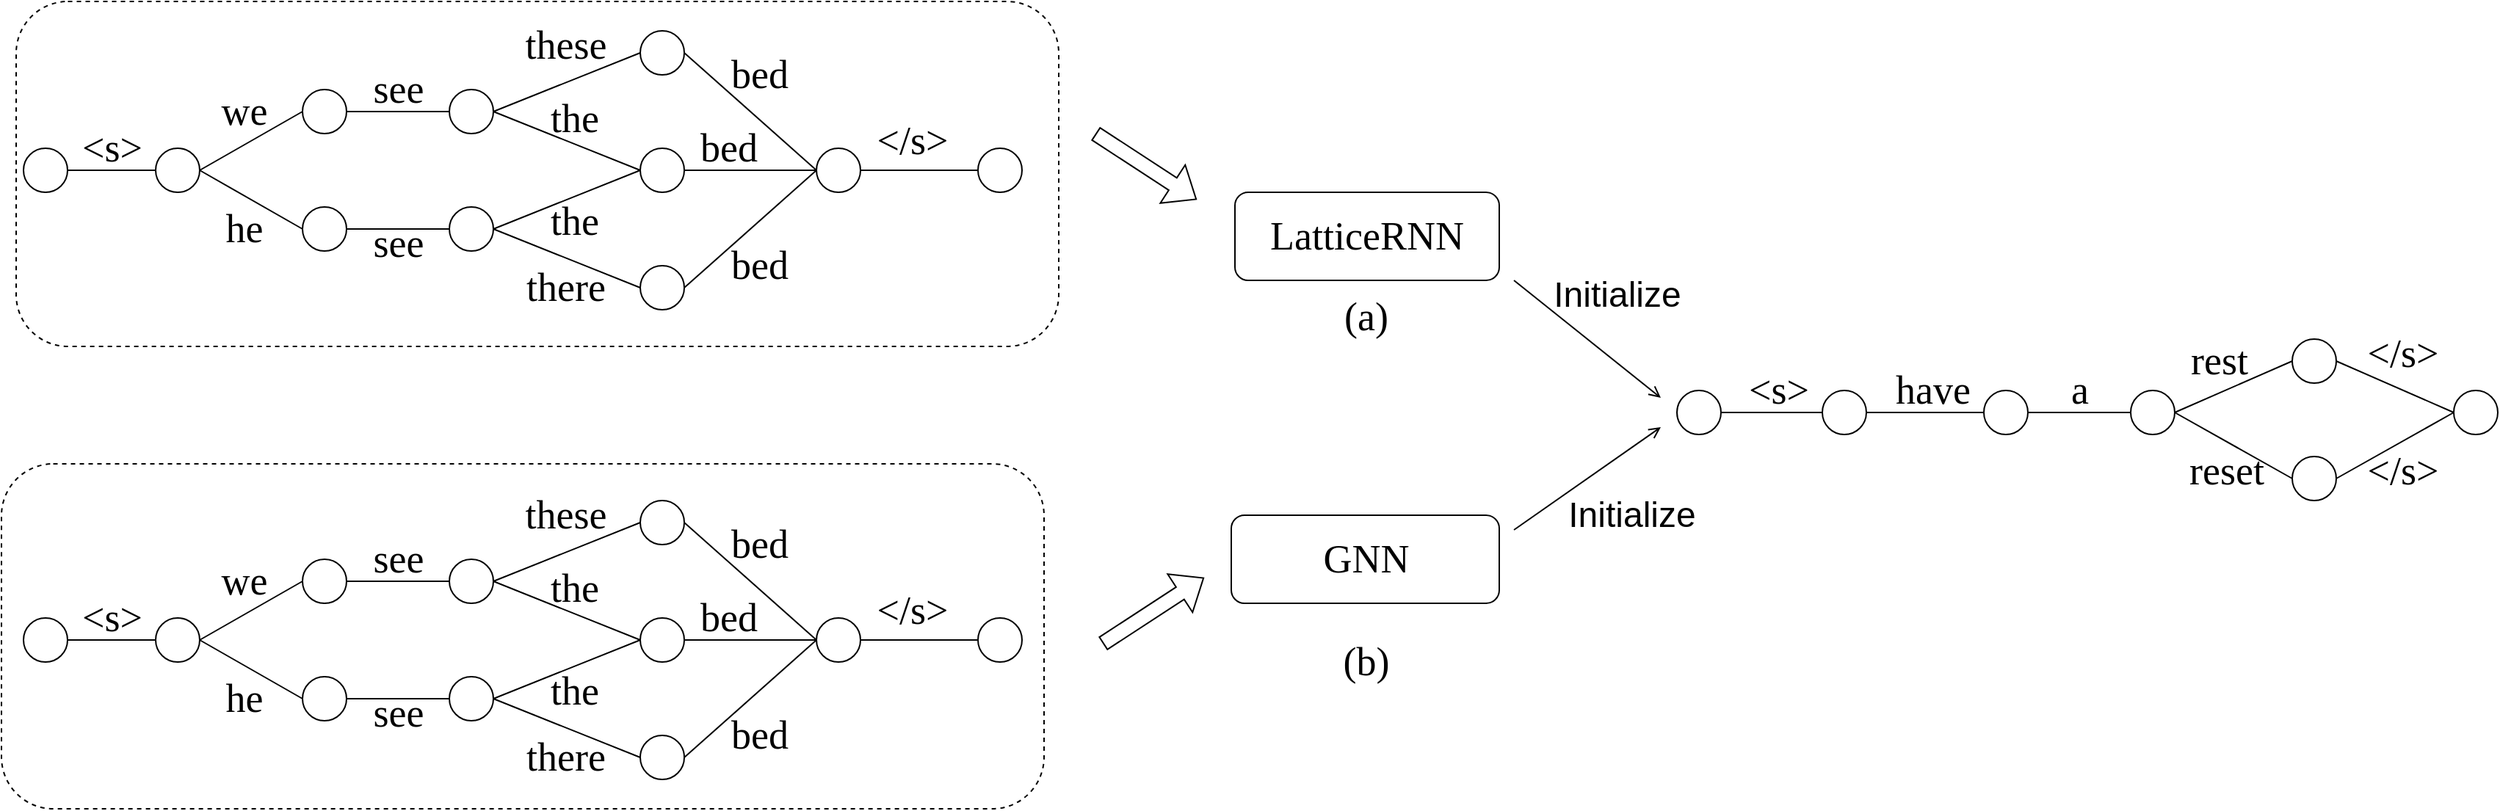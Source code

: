 <mxfile version="17.1.3" type="github">
  <diagram id="GkwxvoKI0v0egCr2lqlU" name="Page-1">
    <mxGraphModel dx="2102" dy="1433" grid="1" gridSize="10" guides="1" tooltips="1" connect="1" arrows="1" fold="1" page="1" pageScale="1" pageWidth="850" pageHeight="1100" math="0" shadow="0">
      <root>
        <mxCell id="0" />
        <mxCell id="1" parent="0" />
        <mxCell id="uQF2bjW9X4T5isOUZy0i-114" style="rounded=0;orthogonalLoop=1;jettySize=auto;html=1;exitX=1;exitY=0.5;exitDx=0;exitDy=0;entryX=0;entryY=0.5;entryDx=0;entryDy=0;endArrow=none;endFill=0;fontColor=#000000;strokeColor=#000000;fillColor=#e51400;" parent="1" source="uQF2bjW9X4T5isOUZy0i-116" target="uQF2bjW9X4T5isOUZy0i-119" edge="1">
          <mxGeometry relative="1" as="geometry" />
        </mxCell>
        <mxCell id="uQF2bjW9X4T5isOUZy0i-115" style="edgeStyle=none;rounded=0;orthogonalLoop=1;jettySize=auto;html=1;exitX=1;exitY=0.5;exitDx=0;exitDy=0;entryX=0;entryY=0.5;entryDx=0;entryDy=0;endArrow=none;endFill=0;fontColor=#000000;strokeColor=#000000;fillColor=#e51400;" parent="1" source="uQF2bjW9X4T5isOUZy0i-138" target="uQF2bjW9X4T5isOUZy0i-122" edge="1">
          <mxGeometry relative="1" as="geometry" />
        </mxCell>
        <mxCell id="uQF2bjW9X4T5isOUZy0i-116" value="" style="ellipse;whiteSpace=wrap;html=1;aspect=fixed;fontColor=#000000;strokeColor=#000000;fillColor=none;" parent="1" vertex="1">
          <mxGeometry x="235" y="890" width="30" height="30" as="geometry" />
        </mxCell>
        <mxCell id="uQF2bjW9X4T5isOUZy0i-117" style="edgeStyle=none;rounded=0;orthogonalLoop=1;jettySize=auto;html=1;exitX=1;exitY=0.5;exitDx=0;exitDy=0;entryX=0;entryY=0.5;entryDx=0;entryDy=0;endArrow=none;endFill=0;" parent="1" source="uQF2bjW9X4T5isOUZy0i-119" target="uQF2bjW9X4T5isOUZy0i-124" edge="1">
          <mxGeometry relative="1" as="geometry" />
        </mxCell>
        <mxCell id="uQF2bjW9X4T5isOUZy0i-118" style="edgeStyle=none;rounded=0;orthogonalLoop=1;jettySize=auto;html=1;exitX=1;exitY=0.5;exitDx=0;exitDy=0;entryX=0;entryY=0.5;entryDx=0;entryDy=0;endArrow=none;endFill=0;strokeColor=#000000;fillColor=#e51400;fontColor=#000000;" parent="1" source="uQF2bjW9X4T5isOUZy0i-119" target="uQF2bjW9X4T5isOUZy0i-126" edge="1">
          <mxGeometry relative="1" as="geometry" />
        </mxCell>
        <mxCell id="uQF2bjW9X4T5isOUZy0i-119" value="" style="ellipse;whiteSpace=wrap;html=1;aspect=fixed;fontColor=#000000;strokeColor=#000000;fillColor=none;" parent="1" vertex="1">
          <mxGeometry x="335" y="890" width="30" height="30" as="geometry" />
        </mxCell>
        <mxCell id="uQF2bjW9X4T5isOUZy0i-120" style="edgeStyle=none;rounded=0;orthogonalLoop=1;jettySize=auto;html=1;exitX=1;exitY=0.5;exitDx=0;exitDy=0;endArrow=none;endFill=0;entryX=0;entryY=0.5;entryDx=0;entryDy=0;strokeColor=#000000;fillColor=#e51400;fontColor=#000000;" parent="1" source="uQF2bjW9X4T5isOUZy0i-122" target="uQF2bjW9X4T5isOUZy0i-126" edge="1">
          <mxGeometry relative="1" as="geometry">
            <mxPoint x="535" y="970" as="targetPoint" />
          </mxGeometry>
        </mxCell>
        <mxCell id="uQF2bjW9X4T5isOUZy0i-121" style="edgeStyle=none;rounded=0;orthogonalLoop=1;jettySize=auto;html=1;exitX=1;exitY=0.5;exitDx=0;exitDy=0;entryX=0;entryY=0.5;entryDx=0;entryDy=0;endArrow=none;endFill=0;" parent="1" source="uQF2bjW9X4T5isOUZy0i-122" target="uQF2bjW9X4T5isOUZy0i-128" edge="1">
          <mxGeometry relative="1" as="geometry" />
        </mxCell>
        <mxCell id="uQF2bjW9X4T5isOUZy0i-122" value="" style="ellipse;whiteSpace=wrap;html=1;aspect=fixed;fontColor=#000000;strokeColor=#000000;fillColor=none;" parent="1" vertex="1">
          <mxGeometry x="335" y="970" width="30" height="30" as="geometry" />
        </mxCell>
        <mxCell id="uQF2bjW9X4T5isOUZy0i-123" style="edgeStyle=none;rounded=0;orthogonalLoop=1;jettySize=auto;html=1;exitX=1;exitY=0.5;exitDx=0;exitDy=0;entryX=0;entryY=0.5;entryDx=0;entryDy=0;fontSize=18;endArrow=none;endFill=0;" parent="1" source="uQF2bjW9X4T5isOUZy0i-124" target="uQF2bjW9X4T5isOUZy0i-133" edge="1">
          <mxGeometry relative="1" as="geometry" />
        </mxCell>
        <mxCell id="uQF2bjW9X4T5isOUZy0i-124" value="" style="ellipse;whiteSpace=wrap;html=1;aspect=fixed;" parent="1" vertex="1">
          <mxGeometry x="465" y="850" width="30" height="30" as="geometry" />
        </mxCell>
        <mxCell id="uQF2bjW9X4T5isOUZy0i-125" style="edgeStyle=none;rounded=0;orthogonalLoop=1;jettySize=auto;html=1;exitX=1;exitY=0.5;exitDx=0;exitDy=0;entryX=0;entryY=0.5;entryDx=0;entryDy=0;fontSize=18;endArrow=none;endFill=0;" parent="1" source="uQF2bjW9X4T5isOUZy0i-126" target="uQF2bjW9X4T5isOUZy0i-133" edge="1">
          <mxGeometry relative="1" as="geometry" />
        </mxCell>
        <mxCell id="uQF2bjW9X4T5isOUZy0i-126" value="" style="ellipse;whiteSpace=wrap;html=1;aspect=fixed;strokeColor=#000000;fillColor=none;fontColor=#000000;" parent="1" vertex="1">
          <mxGeometry x="465" y="930" width="30" height="30" as="geometry" />
        </mxCell>
        <mxCell id="uQF2bjW9X4T5isOUZy0i-127" style="edgeStyle=none;rounded=0;orthogonalLoop=1;jettySize=auto;html=1;exitX=1;exitY=0.5;exitDx=0;exitDy=0;entryX=0;entryY=0.5;entryDx=0;entryDy=0;fontSize=18;endArrow=none;endFill=0;" parent="1" source="uQF2bjW9X4T5isOUZy0i-128" target="uQF2bjW9X4T5isOUZy0i-133" edge="1">
          <mxGeometry relative="1" as="geometry">
            <mxPoint x="585" y="985" as="targetPoint" />
          </mxGeometry>
        </mxCell>
        <mxCell id="uQF2bjW9X4T5isOUZy0i-128" value="" style="ellipse;whiteSpace=wrap;html=1;aspect=fixed;" parent="1" vertex="1">
          <mxGeometry x="465" y="1010" width="30" height="30" as="geometry" />
        </mxCell>
        <mxCell id="uQF2bjW9X4T5isOUZy0i-129" style="edgeStyle=none;rounded=0;orthogonalLoop=1;jettySize=auto;html=1;exitX=1;exitY=0.5;exitDx=0;exitDy=0;entryX=0;entryY=0.5;entryDx=0;entryDy=0;fontSize=18;endArrow=none;endFill=0;" parent="1" source="uQF2bjW9X4T5isOUZy0i-131" target="uQF2bjW9X4T5isOUZy0i-116" edge="1">
          <mxGeometry relative="1" as="geometry" />
        </mxCell>
        <mxCell id="uQF2bjW9X4T5isOUZy0i-130" style="rounded=0;orthogonalLoop=1;jettySize=auto;html=1;exitX=1;exitY=0.5;exitDx=0;exitDy=0;entryX=0;entryY=0.5;entryDx=0;entryDy=0;fontFamily=Georgia;fontSize=27;endArrow=none;endFill=0;" parent="1" source="uQF2bjW9X4T5isOUZy0i-131" target="uQF2bjW9X4T5isOUZy0i-138" edge="1">
          <mxGeometry relative="1" as="geometry" />
        </mxCell>
        <mxCell id="uQF2bjW9X4T5isOUZy0i-131" value="" style="ellipse;whiteSpace=wrap;html=1;aspect=fixed;" parent="1" vertex="1">
          <mxGeometry x="135" y="930" width="30" height="30" as="geometry" />
        </mxCell>
        <mxCell id="uQF2bjW9X4T5isOUZy0i-132" style="edgeStyle=none;rounded=0;orthogonalLoop=1;jettySize=auto;html=1;exitX=1;exitY=0.5;exitDx=0;exitDy=0;entryX=0;entryY=0.5;entryDx=0;entryDy=0;fontSize=18;endArrow=none;endFill=0;" parent="1" source="uQF2bjW9X4T5isOUZy0i-133" target="uQF2bjW9X4T5isOUZy0i-134" edge="1">
          <mxGeometry relative="1" as="geometry" />
        </mxCell>
        <mxCell id="uQF2bjW9X4T5isOUZy0i-133" value="" style="ellipse;whiteSpace=wrap;html=1;aspect=fixed;" parent="1" vertex="1">
          <mxGeometry x="585" y="930" width="30" height="30" as="geometry" />
        </mxCell>
        <mxCell id="uQF2bjW9X4T5isOUZy0i-134" value="" style="ellipse;whiteSpace=wrap;html=1;aspect=fixed;" parent="1" vertex="1">
          <mxGeometry x="695" y="930" width="30" height="30" as="geometry" />
        </mxCell>
        <mxCell id="uQF2bjW9X4T5isOUZy0i-135" style="edgeStyle=orthogonalEdgeStyle;rounded=0;orthogonalLoop=1;jettySize=auto;html=1;exitX=1;exitY=0.5;exitDx=0;exitDy=0;entryX=0;entryY=0.5;entryDx=0;entryDy=0;fontFamily=Georgia;fontSize=27;endArrow=none;endFill=0;" parent="1" source="uQF2bjW9X4T5isOUZy0i-136" target="uQF2bjW9X4T5isOUZy0i-131" edge="1">
          <mxGeometry relative="1" as="geometry" />
        </mxCell>
        <mxCell id="uQF2bjW9X4T5isOUZy0i-136" value="" style="ellipse;whiteSpace=wrap;html=1;aspect=fixed;" parent="1" vertex="1">
          <mxGeometry x="45" y="930" width="30" height="30" as="geometry" />
        </mxCell>
        <mxCell id="uQF2bjW9X4T5isOUZy0i-137" value="&lt;font style=&quot;font-size: 27px&quot; face=&quot;Georgia&quot;&gt;&amp;lt;s&amp;gt;&lt;/font&gt;" style="text;html=1;align=center;verticalAlign=middle;resizable=0;points=[];autosize=1;strokeColor=none;fillColor=none;" parent="1" vertex="1">
          <mxGeometry x="75" y="920" width="60" height="20" as="geometry" />
        </mxCell>
        <mxCell id="uQF2bjW9X4T5isOUZy0i-138" value="" style="ellipse;whiteSpace=wrap;html=1;aspect=fixed;fontColor=#000000;strokeColor=#000000;fillColor=none;" parent="1" vertex="1">
          <mxGeometry x="235" y="970" width="30" height="30" as="geometry" />
        </mxCell>
        <mxCell id="uQF2bjW9X4T5isOUZy0i-139" value="&lt;font style=&quot;font-size: 27px&quot; face=&quot;Georgia&quot;&gt;we&lt;/font&gt;" style="text;html=1;align=center;verticalAlign=middle;resizable=0;points=[];autosize=1;strokeColor=none;fillColor=none;" parent="1" vertex="1">
          <mxGeometry x="170" y="895" width="50" height="20" as="geometry" />
        </mxCell>
        <mxCell id="uQF2bjW9X4T5isOUZy0i-140" value="&lt;font style=&quot;font-size: 27px&quot; face=&quot;Georgia&quot;&gt;he&lt;/font&gt;" style="text;html=1;align=center;verticalAlign=middle;resizable=0;points=[];autosize=1;strokeColor=none;fillColor=none;" parent="1" vertex="1">
          <mxGeometry x="175" y="975" width="40" height="20" as="geometry" />
        </mxCell>
        <mxCell id="uQF2bjW9X4T5isOUZy0i-141" value="&lt;font style=&quot;font-size: 27px&quot; face=&quot;Georgia&quot;&gt;see&lt;/font&gt;" style="text;html=1;align=center;verticalAlign=middle;resizable=0;points=[];autosize=1;strokeColor=none;fillColor=none;fontColor=#000000;" parent="1" vertex="1">
          <mxGeometry x="275" y="880" width="50" height="20" as="geometry" />
        </mxCell>
        <mxCell id="uQF2bjW9X4T5isOUZy0i-142" value="&lt;font style=&quot;font-size: 27px&quot; face=&quot;Georgia&quot;&gt;see&lt;/font&gt;" style="text;html=1;align=center;verticalAlign=middle;resizable=0;points=[];autosize=1;strokeColor=none;fillColor=none;fontColor=#000000;" parent="1" vertex="1">
          <mxGeometry x="275" y="985" width="50" height="20" as="geometry" />
        </mxCell>
        <mxCell id="uQF2bjW9X4T5isOUZy0i-143" value="&lt;font style=&quot;font-size: 27px&quot; face=&quot;Georgia&quot;&gt;the&lt;/font&gt;" style="text;html=1;align=center;verticalAlign=middle;resizable=0;points=[];autosize=1;strokeColor=none;fillColor=none;fontColor=#000000;" parent="1" vertex="1">
          <mxGeometry x="395" y="970" width="50" height="20" as="geometry" />
        </mxCell>
        <mxCell id="uQF2bjW9X4T5isOUZy0i-144" value="&lt;font style=&quot;font-size: 27px&quot; face=&quot;Georgia&quot;&gt;the&lt;/font&gt;" style="text;html=1;align=center;verticalAlign=middle;resizable=0;points=[];autosize=1;strokeColor=none;fillColor=none;fontColor=#000000;" parent="1" vertex="1">
          <mxGeometry x="395" y="900" width="50" height="20" as="geometry" />
        </mxCell>
        <mxCell id="uQF2bjW9X4T5isOUZy0i-145" value="&lt;font style=&quot;font-size: 27px&quot; face=&quot;Georgia&quot;&gt;these&lt;/font&gt;" style="text;html=1;align=center;verticalAlign=middle;resizable=0;points=[];autosize=1;strokeColor=none;fillColor=none;" parent="1" vertex="1">
          <mxGeometry x="374" y="850" width="80" height="20" as="geometry" />
        </mxCell>
        <mxCell id="uQF2bjW9X4T5isOUZy0i-146" value="&lt;font style=&quot;font-size: 27px&quot; face=&quot;Georgia&quot;&gt;there&lt;/font&gt;" style="text;html=1;align=center;verticalAlign=middle;resizable=0;points=[];autosize=1;strokeColor=none;fillColor=none;" parent="1" vertex="1">
          <mxGeometry x="374" y="1015" width="80" height="20" as="geometry" />
        </mxCell>
        <mxCell id="uQF2bjW9X4T5isOUZy0i-147" value="&lt;font style=&quot;font-size: 27px&quot; face=&quot;Georgia&quot;&gt;bed&lt;/font&gt;" style="text;html=1;align=center;verticalAlign=middle;resizable=0;points=[];autosize=1;strokeColor=none;fillColor=none;" parent="1" vertex="1">
          <mxGeometry x="516" y="870" width="60" height="20" as="geometry" />
        </mxCell>
        <mxCell id="uQF2bjW9X4T5isOUZy0i-148" value="&lt;font style=&quot;font-size: 27px&quot; face=&quot;Georgia&quot;&gt;bed&lt;/font&gt;" style="text;html=1;align=center;verticalAlign=middle;resizable=0;points=[];autosize=1;strokeColor=none;fillColor=none;" parent="1" vertex="1">
          <mxGeometry x="495" y="920" width="60" height="20" as="geometry" />
        </mxCell>
        <mxCell id="uQF2bjW9X4T5isOUZy0i-149" value="&lt;font style=&quot;font-size: 27px&quot; face=&quot;Georgia&quot;&gt;&amp;lt;/s&amp;gt;&lt;/font&gt;" style="text;html=1;align=center;verticalAlign=middle;resizable=0;points=[];autosize=1;strokeColor=none;fillColor=none;" parent="1" vertex="1">
          <mxGeometry x="615" y="915" width="70" height="20" as="geometry" />
        </mxCell>
        <mxCell id="uQF2bjW9X4T5isOUZy0i-150" value="&lt;font style=&quot;font-size: 27px&quot; face=&quot;Georgia&quot;&gt;bed&lt;/font&gt;" style="text;html=1;align=center;verticalAlign=middle;resizable=0;points=[];autosize=1;strokeColor=none;fillColor=none;" parent="1" vertex="1">
          <mxGeometry x="516" y="1000" width="60" height="20" as="geometry" />
        </mxCell>
        <mxCell id="uQF2bjW9X4T5isOUZy0i-151" value="" style="ellipse;whiteSpace=wrap;html=1;aspect=fixed;fontColor=#FF0000;fillColor=none;strokeColor=#000000;" parent="1" vertex="1">
          <mxGeometry x="1270" y="1095" width="30" height="30" as="geometry" />
        </mxCell>
        <mxCell id="uQF2bjW9X4T5isOUZy0i-152" style="rounded=0;orthogonalLoop=1;jettySize=auto;html=1;exitX=1;exitY=0.5;exitDx=0;exitDy=0;entryX=0;entryY=0.5;entryDx=0;entryDy=0;endArrow=none;endFill=0;fontColor=#FF0000;strokeColor=#000000;" parent="1" source="uQF2bjW9X4T5isOUZy0i-151" target="uQF2bjW9X4T5isOUZy0i-156" edge="1">
          <mxGeometry relative="1" as="geometry">
            <mxPoint x="1320.0" y="1075.0" as="sourcePoint" />
          </mxGeometry>
        </mxCell>
        <mxCell id="uQF2bjW9X4T5isOUZy0i-155" style="edgeStyle=none;rounded=0;orthogonalLoop=1;jettySize=auto;html=1;exitX=1;exitY=0.5;exitDx=0;exitDy=0;entryX=0;entryY=0.5;entryDx=0;entryDy=0;endArrow=none;endFill=0;fontColor=#FF0000;strokeColor=#000000;" parent="1" source="uQF2bjW9X4T5isOUZy0i-156" target="uQF2bjW9X4T5isOUZy0i-164" edge="1">
          <mxGeometry relative="1" as="geometry" />
        </mxCell>
        <mxCell id="uQF2bjW9X4T5isOUZy0i-156" value="" style="ellipse;whiteSpace=wrap;html=1;aspect=fixed;fontColor=#FF0000;fillColor=none;strokeColor=#000000;" parent="1" vertex="1">
          <mxGeometry x="1380" y="1095" width="30" height="30" as="geometry" />
        </mxCell>
        <mxCell id="uQF2bjW9X4T5isOUZy0i-162" style="edgeStyle=none;rounded=0;orthogonalLoop=1;jettySize=auto;html=1;exitX=1;exitY=0.5;exitDx=0;exitDy=0;entryX=0;entryY=0.5;entryDx=0;entryDy=0;fontSize=18;endArrow=none;endFill=0;" parent="1" source="uQF2bjW9X4T5isOUZy0i-164" target="uQF2bjW9X4T5isOUZy0i-168" edge="1">
          <mxGeometry relative="1" as="geometry" />
        </mxCell>
        <mxCell id="uQF2bjW9X4T5isOUZy0i-163" style="edgeStyle=none;rounded=0;orthogonalLoop=1;jettySize=auto;html=1;exitX=1;exitY=0.5;exitDx=0;exitDy=0;entryX=0;entryY=0.5;entryDx=0;entryDy=0;fontSize=18;endArrow=none;endFill=0;" parent="1" source="uQF2bjW9X4T5isOUZy0i-164" target="uQF2bjW9X4T5isOUZy0i-170" edge="1">
          <mxGeometry relative="1" as="geometry" />
        </mxCell>
        <mxCell id="uQF2bjW9X4T5isOUZy0i-164" value="" style="ellipse;whiteSpace=wrap;html=1;aspect=fixed;fontColor=#FF0000;fillColor=none;strokeColor=#000000;" parent="1" vertex="1">
          <mxGeometry x="1480" y="1095" width="30" height="30" as="geometry" />
        </mxCell>
        <mxCell id="uQF2bjW9X4T5isOUZy0i-167" style="edgeStyle=none;rounded=0;orthogonalLoop=1;jettySize=auto;html=1;exitX=1;exitY=0.5;exitDx=0;exitDy=0;entryX=0;entryY=0.5;entryDx=0;entryDy=0;fontSize=18;endArrow=none;endFill=0;" parent="1" source="uQF2bjW9X4T5isOUZy0i-168" target="uQF2bjW9X4T5isOUZy0i-171" edge="1">
          <mxGeometry relative="1" as="geometry" />
        </mxCell>
        <mxCell id="uQF2bjW9X4T5isOUZy0i-168" value="" style="ellipse;whiteSpace=wrap;html=1;aspect=fixed;" parent="1" vertex="1">
          <mxGeometry x="1590" y="1060" width="30" height="30" as="geometry" />
        </mxCell>
        <mxCell id="uQF2bjW9X4T5isOUZy0i-169" style="edgeStyle=none;rounded=0;orthogonalLoop=1;jettySize=auto;html=1;exitX=1;exitY=0.5;exitDx=0;exitDy=0;fontSize=18;endArrow=none;endFill=0;entryX=0;entryY=0.5;entryDx=0;entryDy=0;" parent="1" source="uQF2bjW9X4T5isOUZy0i-170" target="uQF2bjW9X4T5isOUZy0i-171" edge="1">
          <mxGeometry relative="1" as="geometry">
            <mxPoint x="1900" y="1140" as="targetPoint" />
          </mxGeometry>
        </mxCell>
        <mxCell id="uQF2bjW9X4T5isOUZy0i-170" value="" style="ellipse;whiteSpace=wrap;html=1;aspect=fixed;" parent="1" vertex="1">
          <mxGeometry x="1590" y="1140" width="30" height="30" as="geometry" />
        </mxCell>
        <mxCell id="uQF2bjW9X4T5isOUZy0i-171" value="" style="ellipse;whiteSpace=wrap;html=1;aspect=fixed;" parent="1" vertex="1">
          <mxGeometry x="1700" y="1095" width="30" height="30" as="geometry" />
        </mxCell>
        <mxCell id="uQF2bjW9X4T5isOUZy0i-172" value="&lt;font style=&quot;font-size: 27px&quot; face=&quot;Georgia&quot;&gt;have&lt;/font&gt;" style="text;html=1;align=center;verticalAlign=middle;resizable=0;points=[];autosize=1;strokeColor=none;fillColor=none;fontColor=#000000;" parent="1" vertex="1">
          <mxGeometry x="1310" y="1085" width="70" height="20" as="geometry" />
        </mxCell>
        <mxCell id="uQF2bjW9X4T5isOUZy0i-175" value="&lt;font style=&quot;font-size: 27px&quot; face=&quot;Georgia&quot;&gt;a&lt;/font&gt;" style="text;html=1;align=center;verticalAlign=middle;resizable=0;points=[];autosize=1;strokeColor=none;fillColor=none;fontColor=#000000;" parent="1" vertex="1">
          <mxGeometry x="1430" y="1085" width="30" height="20" as="geometry" />
        </mxCell>
        <mxCell id="uQF2bjW9X4T5isOUZy0i-179" value="&lt;font style=&quot;font-size: 27px&quot; face=&quot;Georgia&quot;&gt;rest&lt;/font&gt;" style="text;html=1;align=center;verticalAlign=middle;resizable=0;points=[];autosize=1;strokeColor=none;fillColor=none;" parent="1" vertex="1">
          <mxGeometry x="1510" y="1065" width="60" height="20" as="geometry" />
        </mxCell>
        <mxCell id="uQF2bjW9X4T5isOUZy0i-180" value="&lt;font style=&quot;font-size: 27px&quot; face=&quot;Georgia&quot;&gt;reset&lt;/font&gt;" style="text;html=1;align=center;verticalAlign=middle;resizable=0;points=[];autosize=1;strokeColor=none;fillColor=none;" parent="1" vertex="1">
          <mxGeometry x="1510" y="1140" width="70" height="20" as="geometry" />
        </mxCell>
        <mxCell id="uQF2bjW9X4T5isOUZy0i-182" value="&lt;font style=&quot;font-size: 27px&quot; face=&quot;Georgia&quot;&gt;&amp;lt;/s&amp;gt;&lt;/font&gt;" style="text;html=1;align=center;verticalAlign=middle;resizable=0;points=[];autosize=1;strokeColor=none;fillColor=none;" parent="1" vertex="1">
          <mxGeometry x="1630" y="1060" width="70" height="20" as="geometry" />
        </mxCell>
        <mxCell id="uQF2bjW9X4T5isOUZy0i-183" value="&lt;font style=&quot;font-size: 27px&quot; face=&quot;Georgia&quot;&gt;&amp;lt;/s&amp;gt;&lt;/font&gt;" style="text;html=1;align=center;verticalAlign=middle;resizable=0;points=[];autosize=1;strokeColor=none;fillColor=none;" parent="1" vertex="1">
          <mxGeometry x="1630" y="1140" width="70" height="20" as="geometry" />
        </mxCell>
        <mxCell id="uQF2bjW9X4T5isOUZy0i-189" style="edgeStyle=none;rounded=0;orthogonalLoop=1;jettySize=auto;html=1;exitX=1;exitY=0.5;exitDx=0;exitDy=0;entryX=0;entryY=0.5;entryDx=0;entryDy=0;fontFamily=Georgia;fontSize=27;fontColor=#000000;endArrow=none;endFill=0;strokeColor=#000000;" parent="1" source="uQF2bjW9X4T5isOUZy0i-188" target="uQF2bjW9X4T5isOUZy0i-151" edge="1">
          <mxGeometry relative="1" as="geometry" />
        </mxCell>
        <mxCell id="uQF2bjW9X4T5isOUZy0i-188" value="" style="ellipse;whiteSpace=wrap;html=1;aspect=fixed;" parent="1" vertex="1">
          <mxGeometry x="1171" y="1095" width="30" height="30" as="geometry" />
        </mxCell>
        <mxCell id="uQF2bjW9X4T5isOUZy0i-190" value="&lt;font style=&quot;font-size: 27px&quot; face=&quot;Georgia&quot;&gt;&amp;lt;s&amp;gt;&lt;/font&gt;" style="text;html=1;align=center;verticalAlign=middle;resizable=0;points=[];autosize=1;strokeColor=none;fillColor=none;" parent="1" vertex="1">
          <mxGeometry x="1210" y="1085" width="60" height="20" as="geometry" />
        </mxCell>
        <mxCell id="uQF2bjW9X4T5isOUZy0i-192" style="rounded=0;orthogonalLoop=1;jettySize=auto;html=1;exitX=1;exitY=0.5;exitDx=0;exitDy=0;entryX=0;entryY=0.5;entryDx=0;entryDy=0;endArrow=none;endFill=0;fontColor=#000000;strokeColor=#000000;fillColor=#e51400;" parent="1" source="uQF2bjW9X4T5isOUZy0i-194" target="uQF2bjW9X4T5isOUZy0i-197" edge="1">
          <mxGeometry relative="1" as="geometry" />
        </mxCell>
        <mxCell id="uQF2bjW9X4T5isOUZy0i-193" style="edgeStyle=none;rounded=0;orthogonalLoop=1;jettySize=auto;html=1;exitX=1;exitY=0.5;exitDx=0;exitDy=0;entryX=0;entryY=0.5;entryDx=0;entryDy=0;endArrow=none;endFill=0;fontColor=#000000;strokeColor=#000000;fillColor=#e51400;" parent="1" source="uQF2bjW9X4T5isOUZy0i-216" target="uQF2bjW9X4T5isOUZy0i-200" edge="1">
          <mxGeometry relative="1" as="geometry" />
        </mxCell>
        <mxCell id="uQF2bjW9X4T5isOUZy0i-194" value="" style="ellipse;whiteSpace=wrap;html=1;aspect=fixed;fontColor=#000000;strokeColor=#000000;fillColor=none;" parent="1" vertex="1">
          <mxGeometry x="235" y="1210" width="30" height="30" as="geometry" />
        </mxCell>
        <mxCell id="uQF2bjW9X4T5isOUZy0i-195" style="edgeStyle=none;rounded=0;orthogonalLoop=1;jettySize=auto;html=1;exitX=1;exitY=0.5;exitDx=0;exitDy=0;entryX=0;entryY=0.5;entryDx=0;entryDy=0;endArrow=none;endFill=0;" parent="1" source="uQF2bjW9X4T5isOUZy0i-197" target="uQF2bjW9X4T5isOUZy0i-202" edge="1">
          <mxGeometry relative="1" as="geometry" />
        </mxCell>
        <mxCell id="uQF2bjW9X4T5isOUZy0i-196" style="edgeStyle=none;rounded=0;orthogonalLoop=1;jettySize=auto;html=1;exitX=1;exitY=0.5;exitDx=0;exitDy=0;entryX=0;entryY=0.5;entryDx=0;entryDy=0;endArrow=none;endFill=0;strokeColor=#000000;fillColor=#e51400;fontColor=#000000;" parent="1" source="uQF2bjW9X4T5isOUZy0i-197" target="uQF2bjW9X4T5isOUZy0i-204" edge="1">
          <mxGeometry relative="1" as="geometry" />
        </mxCell>
        <mxCell id="uQF2bjW9X4T5isOUZy0i-197" value="" style="ellipse;whiteSpace=wrap;html=1;aspect=fixed;fontColor=#000000;strokeColor=#000000;fillColor=none;" parent="1" vertex="1">
          <mxGeometry x="335" y="1210" width="30" height="30" as="geometry" />
        </mxCell>
        <mxCell id="uQF2bjW9X4T5isOUZy0i-198" style="edgeStyle=none;rounded=0;orthogonalLoop=1;jettySize=auto;html=1;exitX=1;exitY=0.5;exitDx=0;exitDy=0;endArrow=none;endFill=0;entryX=0;entryY=0.5;entryDx=0;entryDy=0;strokeColor=#000000;fillColor=#e51400;fontColor=#000000;" parent="1" source="uQF2bjW9X4T5isOUZy0i-200" target="uQF2bjW9X4T5isOUZy0i-204" edge="1">
          <mxGeometry relative="1" as="geometry">
            <mxPoint x="535" y="1290" as="targetPoint" />
          </mxGeometry>
        </mxCell>
        <mxCell id="uQF2bjW9X4T5isOUZy0i-199" style="edgeStyle=none;rounded=0;orthogonalLoop=1;jettySize=auto;html=1;exitX=1;exitY=0.5;exitDx=0;exitDy=0;entryX=0;entryY=0.5;entryDx=0;entryDy=0;endArrow=none;endFill=0;" parent="1" source="uQF2bjW9X4T5isOUZy0i-200" target="uQF2bjW9X4T5isOUZy0i-206" edge="1">
          <mxGeometry relative="1" as="geometry" />
        </mxCell>
        <mxCell id="uQF2bjW9X4T5isOUZy0i-200" value="" style="ellipse;whiteSpace=wrap;html=1;aspect=fixed;fontColor=#000000;strokeColor=#000000;fillColor=none;" parent="1" vertex="1">
          <mxGeometry x="335" y="1290" width="30" height="30" as="geometry" />
        </mxCell>
        <mxCell id="uQF2bjW9X4T5isOUZy0i-201" style="edgeStyle=none;rounded=0;orthogonalLoop=1;jettySize=auto;html=1;exitX=1;exitY=0.5;exitDx=0;exitDy=0;entryX=0;entryY=0.5;entryDx=0;entryDy=0;fontSize=18;endArrow=none;endFill=0;" parent="1" source="uQF2bjW9X4T5isOUZy0i-202" target="uQF2bjW9X4T5isOUZy0i-211" edge="1">
          <mxGeometry relative="1" as="geometry" />
        </mxCell>
        <mxCell id="uQF2bjW9X4T5isOUZy0i-202" value="" style="ellipse;whiteSpace=wrap;html=1;aspect=fixed;" parent="1" vertex="1">
          <mxGeometry x="465" y="1170" width="30" height="30" as="geometry" />
        </mxCell>
        <mxCell id="uQF2bjW9X4T5isOUZy0i-203" style="edgeStyle=none;rounded=0;orthogonalLoop=1;jettySize=auto;html=1;exitX=1;exitY=0.5;exitDx=0;exitDy=0;entryX=0;entryY=0.5;entryDx=0;entryDy=0;fontSize=18;endArrow=none;endFill=0;" parent="1" source="uQF2bjW9X4T5isOUZy0i-204" target="uQF2bjW9X4T5isOUZy0i-211" edge="1">
          <mxGeometry relative="1" as="geometry" />
        </mxCell>
        <mxCell id="uQF2bjW9X4T5isOUZy0i-204" value="" style="ellipse;whiteSpace=wrap;html=1;aspect=fixed;strokeColor=#000000;fillColor=none;fontColor=#000000;" parent="1" vertex="1">
          <mxGeometry x="465" y="1250" width="30" height="30" as="geometry" />
        </mxCell>
        <mxCell id="uQF2bjW9X4T5isOUZy0i-205" style="edgeStyle=none;rounded=0;orthogonalLoop=1;jettySize=auto;html=1;exitX=1;exitY=0.5;exitDx=0;exitDy=0;entryX=0;entryY=0.5;entryDx=0;entryDy=0;fontSize=18;endArrow=none;endFill=0;" parent="1" source="uQF2bjW9X4T5isOUZy0i-206" target="uQF2bjW9X4T5isOUZy0i-211" edge="1">
          <mxGeometry relative="1" as="geometry">
            <mxPoint x="585" y="1305" as="targetPoint" />
          </mxGeometry>
        </mxCell>
        <mxCell id="uQF2bjW9X4T5isOUZy0i-206" value="" style="ellipse;whiteSpace=wrap;html=1;aspect=fixed;" parent="1" vertex="1">
          <mxGeometry x="465" y="1330" width="30" height="30" as="geometry" />
        </mxCell>
        <mxCell id="uQF2bjW9X4T5isOUZy0i-207" style="edgeStyle=none;rounded=0;orthogonalLoop=1;jettySize=auto;html=1;exitX=1;exitY=0.5;exitDx=0;exitDy=0;entryX=0;entryY=0.5;entryDx=0;entryDy=0;fontSize=18;endArrow=none;endFill=0;" parent="1" source="uQF2bjW9X4T5isOUZy0i-209" target="uQF2bjW9X4T5isOUZy0i-194" edge="1">
          <mxGeometry relative="1" as="geometry" />
        </mxCell>
        <mxCell id="uQF2bjW9X4T5isOUZy0i-208" style="rounded=0;orthogonalLoop=1;jettySize=auto;html=1;exitX=1;exitY=0.5;exitDx=0;exitDy=0;entryX=0;entryY=0.5;entryDx=0;entryDy=0;fontFamily=Georgia;fontSize=27;endArrow=none;endFill=0;" parent="1" source="uQF2bjW9X4T5isOUZy0i-209" target="uQF2bjW9X4T5isOUZy0i-216" edge="1">
          <mxGeometry relative="1" as="geometry" />
        </mxCell>
        <mxCell id="uQF2bjW9X4T5isOUZy0i-209" value="" style="ellipse;whiteSpace=wrap;html=1;aspect=fixed;" parent="1" vertex="1">
          <mxGeometry x="135" y="1250" width="30" height="30" as="geometry" />
        </mxCell>
        <mxCell id="uQF2bjW9X4T5isOUZy0i-210" style="edgeStyle=none;rounded=0;orthogonalLoop=1;jettySize=auto;html=1;exitX=1;exitY=0.5;exitDx=0;exitDy=0;entryX=0;entryY=0.5;entryDx=0;entryDy=0;fontSize=18;endArrow=none;endFill=0;" parent="1" source="uQF2bjW9X4T5isOUZy0i-211" target="uQF2bjW9X4T5isOUZy0i-212" edge="1">
          <mxGeometry relative="1" as="geometry" />
        </mxCell>
        <mxCell id="uQF2bjW9X4T5isOUZy0i-211" value="" style="ellipse;whiteSpace=wrap;html=1;aspect=fixed;" parent="1" vertex="1">
          <mxGeometry x="585" y="1250" width="30" height="30" as="geometry" />
        </mxCell>
        <mxCell id="uQF2bjW9X4T5isOUZy0i-212" value="" style="ellipse;whiteSpace=wrap;html=1;aspect=fixed;" parent="1" vertex="1">
          <mxGeometry x="695" y="1250" width="30" height="30" as="geometry" />
        </mxCell>
        <mxCell id="uQF2bjW9X4T5isOUZy0i-213" style="edgeStyle=orthogonalEdgeStyle;rounded=0;orthogonalLoop=1;jettySize=auto;html=1;exitX=1;exitY=0.5;exitDx=0;exitDy=0;entryX=0;entryY=0.5;entryDx=0;entryDy=0;fontFamily=Georgia;fontSize=27;endArrow=none;endFill=0;" parent="1" source="uQF2bjW9X4T5isOUZy0i-214" target="uQF2bjW9X4T5isOUZy0i-209" edge="1">
          <mxGeometry relative="1" as="geometry" />
        </mxCell>
        <mxCell id="uQF2bjW9X4T5isOUZy0i-214" value="" style="ellipse;whiteSpace=wrap;html=1;aspect=fixed;" parent="1" vertex="1">
          <mxGeometry x="45" y="1250" width="30" height="30" as="geometry" />
        </mxCell>
        <mxCell id="uQF2bjW9X4T5isOUZy0i-215" value="&lt;font style=&quot;font-size: 27px&quot; face=&quot;Georgia&quot;&gt;&amp;lt;s&amp;gt;&lt;/font&gt;" style="text;html=1;align=center;verticalAlign=middle;resizable=0;points=[];autosize=1;strokeColor=none;fillColor=none;" parent="1" vertex="1">
          <mxGeometry x="75" y="1240" width="60" height="20" as="geometry" />
        </mxCell>
        <mxCell id="uQF2bjW9X4T5isOUZy0i-216" value="" style="ellipse;whiteSpace=wrap;html=1;aspect=fixed;fontColor=#000000;strokeColor=#000000;fillColor=none;" parent="1" vertex="1">
          <mxGeometry x="235" y="1290" width="30" height="30" as="geometry" />
        </mxCell>
        <mxCell id="uQF2bjW9X4T5isOUZy0i-217" value="&lt;font style=&quot;font-size: 27px&quot; face=&quot;Georgia&quot;&gt;we&lt;/font&gt;" style="text;html=1;align=center;verticalAlign=middle;resizable=0;points=[];autosize=1;strokeColor=none;fillColor=none;" parent="1" vertex="1">
          <mxGeometry x="170" y="1215" width="50" height="20" as="geometry" />
        </mxCell>
        <mxCell id="uQF2bjW9X4T5isOUZy0i-218" value="&lt;font style=&quot;font-size: 27px&quot; face=&quot;Georgia&quot;&gt;he&lt;/font&gt;" style="text;html=1;align=center;verticalAlign=middle;resizable=0;points=[];autosize=1;strokeColor=none;fillColor=none;" parent="1" vertex="1">
          <mxGeometry x="175" y="1295" width="40" height="20" as="geometry" />
        </mxCell>
        <mxCell id="uQF2bjW9X4T5isOUZy0i-219" value="&lt;font style=&quot;font-size: 27px&quot; face=&quot;Georgia&quot;&gt;see&lt;/font&gt;" style="text;html=1;align=center;verticalAlign=middle;resizable=0;points=[];autosize=1;strokeColor=none;fillColor=none;fontColor=#000000;" parent="1" vertex="1">
          <mxGeometry x="275" y="1200" width="50" height="20" as="geometry" />
        </mxCell>
        <mxCell id="uQF2bjW9X4T5isOUZy0i-220" value="&lt;font style=&quot;font-size: 27px&quot; face=&quot;Georgia&quot;&gt;see&lt;/font&gt;" style="text;html=1;align=center;verticalAlign=middle;resizable=0;points=[];autosize=1;strokeColor=none;fillColor=none;fontColor=#000000;" parent="1" vertex="1">
          <mxGeometry x="275" y="1305" width="50" height="20" as="geometry" />
        </mxCell>
        <mxCell id="uQF2bjW9X4T5isOUZy0i-221" value="&lt;font style=&quot;font-size: 27px&quot; face=&quot;Georgia&quot;&gt;the&lt;/font&gt;" style="text;html=1;align=center;verticalAlign=middle;resizable=0;points=[];autosize=1;strokeColor=none;fillColor=none;fontColor=#000000;" parent="1" vertex="1">
          <mxGeometry x="395" y="1290" width="50" height="20" as="geometry" />
        </mxCell>
        <mxCell id="uQF2bjW9X4T5isOUZy0i-222" value="&lt;font style=&quot;font-size: 27px&quot; face=&quot;Georgia&quot;&gt;the&lt;/font&gt;" style="text;html=1;align=center;verticalAlign=middle;resizable=0;points=[];autosize=1;strokeColor=none;fillColor=none;fontColor=#000000;" parent="1" vertex="1">
          <mxGeometry x="395" y="1220" width="50" height="20" as="geometry" />
        </mxCell>
        <mxCell id="uQF2bjW9X4T5isOUZy0i-223" value="&lt;font style=&quot;font-size: 27px&quot; face=&quot;Georgia&quot;&gt;these&lt;/font&gt;" style="text;html=1;align=center;verticalAlign=middle;resizable=0;points=[];autosize=1;strokeColor=none;fillColor=none;" parent="1" vertex="1">
          <mxGeometry x="374" y="1170" width="80" height="20" as="geometry" />
        </mxCell>
        <mxCell id="uQF2bjW9X4T5isOUZy0i-224" value="&lt;font style=&quot;font-size: 27px&quot; face=&quot;Georgia&quot;&gt;there&lt;/font&gt;" style="text;html=1;align=center;verticalAlign=middle;resizable=0;points=[];autosize=1;strokeColor=none;fillColor=none;" parent="1" vertex="1">
          <mxGeometry x="374" y="1335" width="80" height="20" as="geometry" />
        </mxCell>
        <mxCell id="uQF2bjW9X4T5isOUZy0i-225" value="&lt;font style=&quot;font-size: 27px&quot; face=&quot;Georgia&quot;&gt;bed&lt;/font&gt;" style="text;html=1;align=center;verticalAlign=middle;resizable=0;points=[];autosize=1;strokeColor=none;fillColor=none;" parent="1" vertex="1">
          <mxGeometry x="516" y="1190" width="60" height="20" as="geometry" />
        </mxCell>
        <mxCell id="uQF2bjW9X4T5isOUZy0i-226" value="&lt;font style=&quot;font-size: 27px&quot; face=&quot;Georgia&quot;&gt;bed&lt;/font&gt;" style="text;html=1;align=center;verticalAlign=middle;resizable=0;points=[];autosize=1;strokeColor=none;fillColor=none;" parent="1" vertex="1">
          <mxGeometry x="495" y="1240" width="60" height="20" as="geometry" />
        </mxCell>
        <mxCell id="uQF2bjW9X4T5isOUZy0i-227" value="&lt;font style=&quot;font-size: 27px&quot; face=&quot;Georgia&quot;&gt;&amp;lt;/s&amp;gt;&lt;/font&gt;" style="text;html=1;align=center;verticalAlign=middle;resizable=0;points=[];autosize=1;strokeColor=none;fillColor=none;" parent="1" vertex="1">
          <mxGeometry x="615" y="1235" width="70" height="20" as="geometry" />
        </mxCell>
        <mxCell id="uQF2bjW9X4T5isOUZy0i-228" value="&lt;font style=&quot;font-size: 27px&quot; face=&quot;Georgia&quot;&gt;bed&lt;/font&gt;" style="text;html=1;align=center;verticalAlign=middle;resizable=0;points=[];autosize=1;strokeColor=none;fillColor=none;" parent="1" vertex="1">
          <mxGeometry x="516" y="1320" width="60" height="20" as="geometry" />
        </mxCell>
        <mxCell id="uQF2bjW9X4T5isOUZy0i-229" value="" style="rounded=1;whiteSpace=wrap;html=1;fontFamily=Georgia;fontSize=27;fontColor=#000000;strokeColor=#000000;fillColor=none;dashed=1;" parent="1" vertex="1">
          <mxGeometry x="40" y="830" width="710" height="235" as="geometry" />
        </mxCell>
        <mxCell id="uQF2bjW9X4T5isOUZy0i-230" value="" style="rounded=1;whiteSpace=wrap;html=1;fontFamily=Georgia;fontSize=27;fontColor=#000000;strokeColor=#000000;fillColor=none;dashed=1;" parent="1" vertex="1">
          <mxGeometry x="30" y="1145" width="710" height="235" as="geometry" />
        </mxCell>
        <mxCell id="uQF2bjW9X4T5isOUZy0i-231" value="" style="shape=flexArrow;endArrow=classic;html=1;rounded=0;fontFamily=Georgia;fontSize=27;fontColor=#000000;strokeColor=#000000;" parent="1" edge="1">
          <mxGeometry width="50" height="50" relative="1" as="geometry">
            <mxPoint x="780" y="1267.5" as="sourcePoint" />
            <mxPoint x="849" y="1222.5" as="targetPoint" />
          </mxGeometry>
        </mxCell>
        <mxCell id="uQF2bjW9X4T5isOUZy0i-232" value="" style="shape=flexArrow;endArrow=classic;html=1;rounded=0;fontFamily=Georgia;fontSize=27;fontColor=#000000;strokeColor=#000000;" parent="1" edge="1">
          <mxGeometry width="50" height="50" relative="1" as="geometry">
            <mxPoint x="775" y="920.0" as="sourcePoint" />
            <mxPoint x="844" y="965.0" as="targetPoint" />
          </mxGeometry>
        </mxCell>
        <mxCell id="uQF2bjW9X4T5isOUZy0i-233" value="GNN" style="rounded=1;whiteSpace=wrap;html=1;fontFamily=Georgia;fontSize=27;fontColor=#000000;strokeColor=#000000;fillColor=none;" parent="1" vertex="1">
          <mxGeometry x="867.5" y="1180" width="182.5" height="60" as="geometry" />
        </mxCell>
        <mxCell id="uQF2bjW9X4T5isOUZy0i-234" value="LatticeRNN" style="rounded=1;whiteSpace=wrap;html=1;fontFamily=Georgia;fontSize=27;fontColor=#000000;strokeColor=#000000;fillColor=none;" parent="1" vertex="1">
          <mxGeometry x="870" y="960" width="180" height="60" as="geometry" />
        </mxCell>
        <mxCell id="uQF2bjW9X4T5isOUZy0i-237" value="(a)" style="text;html=1;align=center;verticalAlign=middle;resizable=0;points=[];autosize=1;strokeColor=none;fillColor=none;fontSize=27;fontFamily=Georgia;fontColor=#000000;" parent="1" vertex="1">
          <mxGeometry x="933.75" y="1025" width="50" height="40" as="geometry" />
        </mxCell>
        <mxCell id="uQF2bjW9X4T5isOUZy0i-238" value="(b)" style="text;html=1;align=center;verticalAlign=middle;resizable=0;points=[];autosize=1;strokeColor=none;fillColor=none;fontSize=27;fontFamily=Georgia;fontColor=#000000;" parent="1" vertex="1">
          <mxGeometry x="933.75" y="1260" width="50" height="40" as="geometry" />
        </mxCell>
        <mxCell id="uQF2bjW9X4T5isOUZy0i-239" value="" style="endArrow=open;html=1;rounded=0;fontFamily=Georgia;fontSize=27;fontColor=#000000;strokeColor=#000000;endFill=0;" parent="1" edge="1">
          <mxGeometry width="50" height="50" relative="1" as="geometry">
            <mxPoint x="1060" y="1190" as="sourcePoint" />
            <mxPoint x="1160" y="1120" as="targetPoint" />
          </mxGeometry>
        </mxCell>
        <mxCell id="uQF2bjW9X4T5isOUZy0i-240" value="" style="endArrow=open;html=1;rounded=0;fontFamily=Georgia;fontSize=27;fontColor=#000000;strokeColor=#000000;endFill=0;" parent="1" edge="1">
          <mxGeometry width="50" height="50" relative="1" as="geometry">
            <mxPoint x="1060" y="1020" as="sourcePoint" />
            <mxPoint x="1160" y="1100" as="targetPoint" />
          </mxGeometry>
        </mxCell>
        <mxCell id="LwhTmWAjGXsf5G4LRFbt-61" value="&lt;font color=&quot;#000000&quot; style=&quot;font-size: 24px&quot;&gt;Initialize&lt;/font&gt;" style="text;html=1;align=center;verticalAlign=middle;resizable=0;points=[];autosize=1;strokeColor=none;fillColor=none;fontColor=#FF0000;" vertex="1" parent="1">
          <mxGeometry x="1080" y="1020" width="100" height="20" as="geometry" />
        </mxCell>
        <mxCell id="LwhTmWAjGXsf5G4LRFbt-62" value="&lt;font color=&quot;#000000&quot; style=&quot;font-size: 24px&quot;&gt;Initialize&lt;/font&gt;" style="text;html=1;align=center;verticalAlign=middle;resizable=0;points=[];autosize=1;strokeColor=none;fillColor=none;fontColor=#FF0000;" vertex="1" parent="1">
          <mxGeometry x="1090" y="1170" width="100" height="20" as="geometry" />
        </mxCell>
      </root>
    </mxGraphModel>
  </diagram>
</mxfile>

